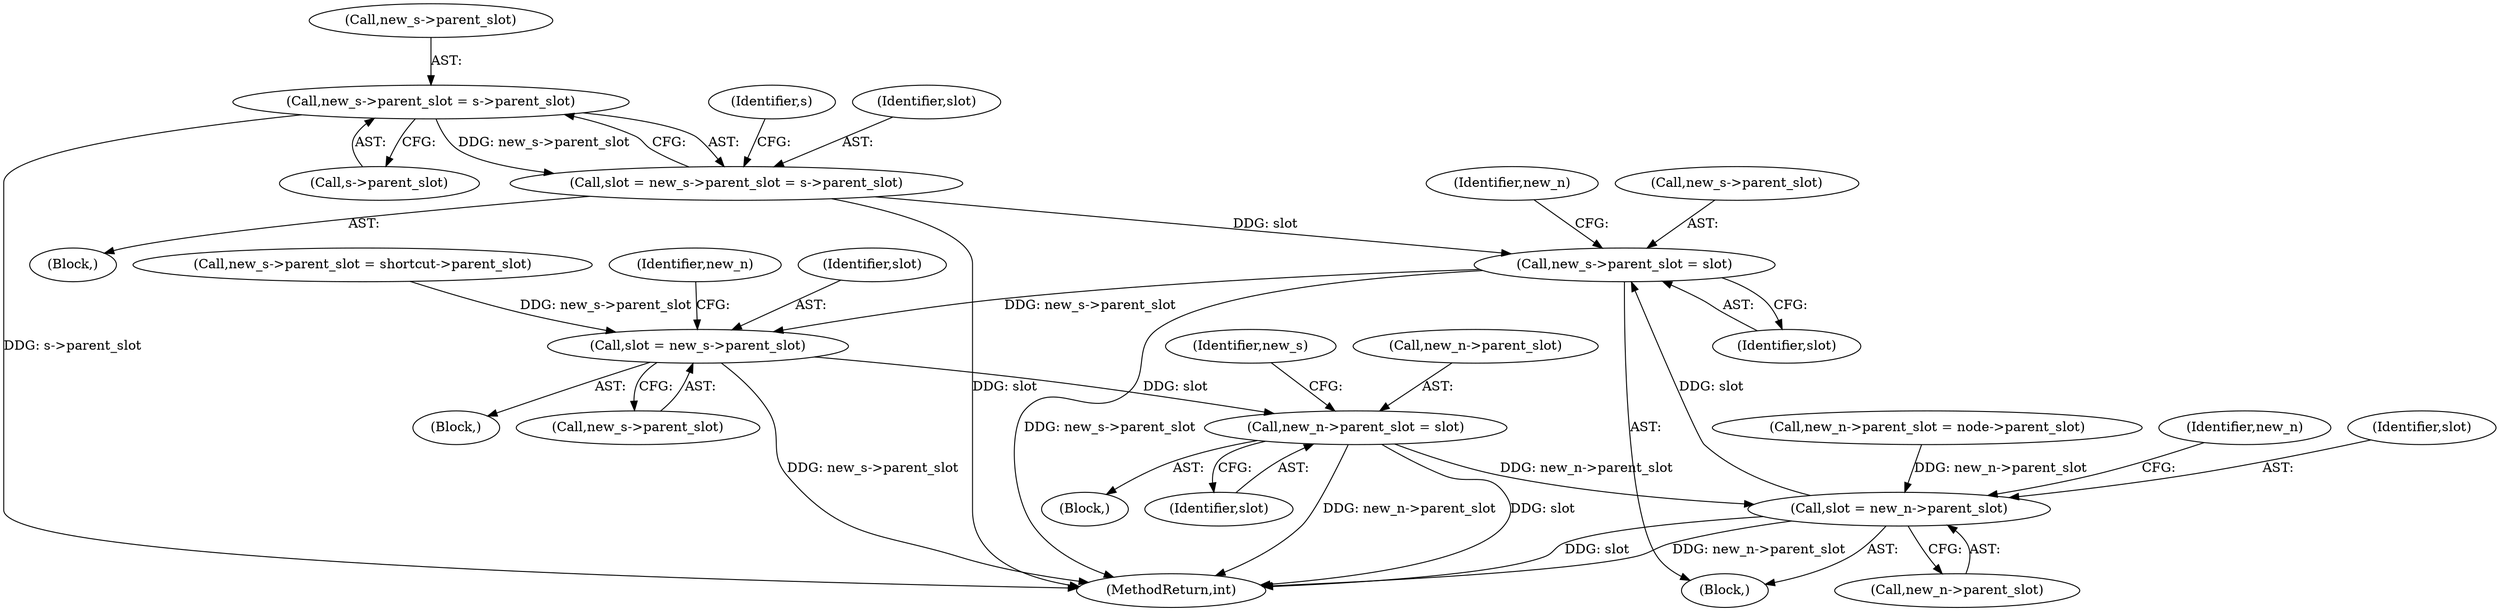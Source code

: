 digraph "0_linux_95389b08d93d5c06ec63ab49bd732b0069b7c35e@pointer" {
"1000674" [label="(Call,new_s->parent_slot = s->parent_slot)"];
"1000672" [label="(Call,slot = new_s->parent_slot = s->parent_slot)"];
"1000706" [label="(Call,new_s->parent_slot = slot)"];
"1000745" [label="(Call,slot = new_s->parent_slot)"];
"1000765" [label="(Call,new_n->parent_slot = slot)"];
"1000627" [label="(Call,slot = new_n->parent_slot)"];
"1000753" [label="(Identifier,new_n)"];
"1000878" [label="(MethodReturn,int)"];
"1000629" [label="(Call,new_n->parent_slot)"];
"1000682" [label="(Identifier,s)"];
"1000756" [label="(Block,)"];
"1000678" [label="(Call,s->parent_slot)"];
"1000769" [label="(Identifier,slot)"];
"1000745" [label="(Call,slot = new_s->parent_slot)"];
"1000627" [label="(Call,slot = new_n->parent_slot)"];
"1000706" [label="(Call,new_s->parent_slot = slot)"];
"1000712" [label="(Identifier,new_n)"];
"1000746" [label="(Identifier,slot)"];
"1000256" [label="(Call,new_s->parent_slot = shortcut->parent_slot)"];
"1000765" [label="(Call,new_n->parent_slot = slot)"];
"1000707" [label="(Call,new_s->parent_slot)"];
"1000771" [label="(Identifier,new_s)"];
"1000710" [label="(Identifier,slot)"];
"1000672" [label="(Call,slot = new_s->parent_slot = s->parent_slot)"];
"1000735" [label="(Block,)"];
"1000674" [label="(Call,new_s->parent_slot = s->parent_slot)"];
"1000675" [label="(Call,new_s->parent_slot)"];
"1000614" [label="(Block,)"];
"1000747" [label="(Call,new_s->parent_slot)"];
"1000304" [label="(Call,new_n->parent_slot = node->parent_slot)"];
"1000633" [label="(Identifier,new_n)"];
"1000673" [label="(Identifier,slot)"];
"1000628" [label="(Identifier,slot)"];
"1000655" [label="(Block,)"];
"1000766" [label="(Call,new_n->parent_slot)"];
"1000674" -> "1000672"  [label="AST: "];
"1000674" -> "1000678"  [label="CFG: "];
"1000675" -> "1000674"  [label="AST: "];
"1000678" -> "1000674"  [label="AST: "];
"1000672" -> "1000674"  [label="CFG: "];
"1000674" -> "1000878"  [label="DDG: s->parent_slot"];
"1000674" -> "1000672"  [label="DDG: new_s->parent_slot"];
"1000672" -> "1000655"  [label="AST: "];
"1000673" -> "1000672"  [label="AST: "];
"1000682" -> "1000672"  [label="CFG: "];
"1000672" -> "1000878"  [label="DDG: slot"];
"1000672" -> "1000706"  [label="DDG: slot"];
"1000706" -> "1000614"  [label="AST: "];
"1000706" -> "1000710"  [label="CFG: "];
"1000707" -> "1000706"  [label="AST: "];
"1000710" -> "1000706"  [label="AST: "];
"1000712" -> "1000706"  [label="CFG: "];
"1000706" -> "1000878"  [label="DDG: new_s->parent_slot"];
"1000627" -> "1000706"  [label="DDG: slot"];
"1000706" -> "1000745"  [label="DDG: new_s->parent_slot"];
"1000745" -> "1000735"  [label="AST: "];
"1000745" -> "1000747"  [label="CFG: "];
"1000746" -> "1000745"  [label="AST: "];
"1000747" -> "1000745"  [label="AST: "];
"1000753" -> "1000745"  [label="CFG: "];
"1000745" -> "1000878"  [label="DDG: new_s->parent_slot"];
"1000256" -> "1000745"  [label="DDG: new_s->parent_slot"];
"1000745" -> "1000765"  [label="DDG: slot"];
"1000765" -> "1000756"  [label="AST: "];
"1000765" -> "1000769"  [label="CFG: "];
"1000766" -> "1000765"  [label="AST: "];
"1000769" -> "1000765"  [label="AST: "];
"1000771" -> "1000765"  [label="CFG: "];
"1000765" -> "1000878"  [label="DDG: slot"];
"1000765" -> "1000878"  [label="DDG: new_n->parent_slot"];
"1000765" -> "1000627"  [label="DDG: new_n->parent_slot"];
"1000627" -> "1000614"  [label="AST: "];
"1000627" -> "1000629"  [label="CFG: "];
"1000628" -> "1000627"  [label="AST: "];
"1000629" -> "1000627"  [label="AST: "];
"1000633" -> "1000627"  [label="CFG: "];
"1000627" -> "1000878"  [label="DDG: new_n->parent_slot"];
"1000627" -> "1000878"  [label="DDG: slot"];
"1000304" -> "1000627"  [label="DDG: new_n->parent_slot"];
}
